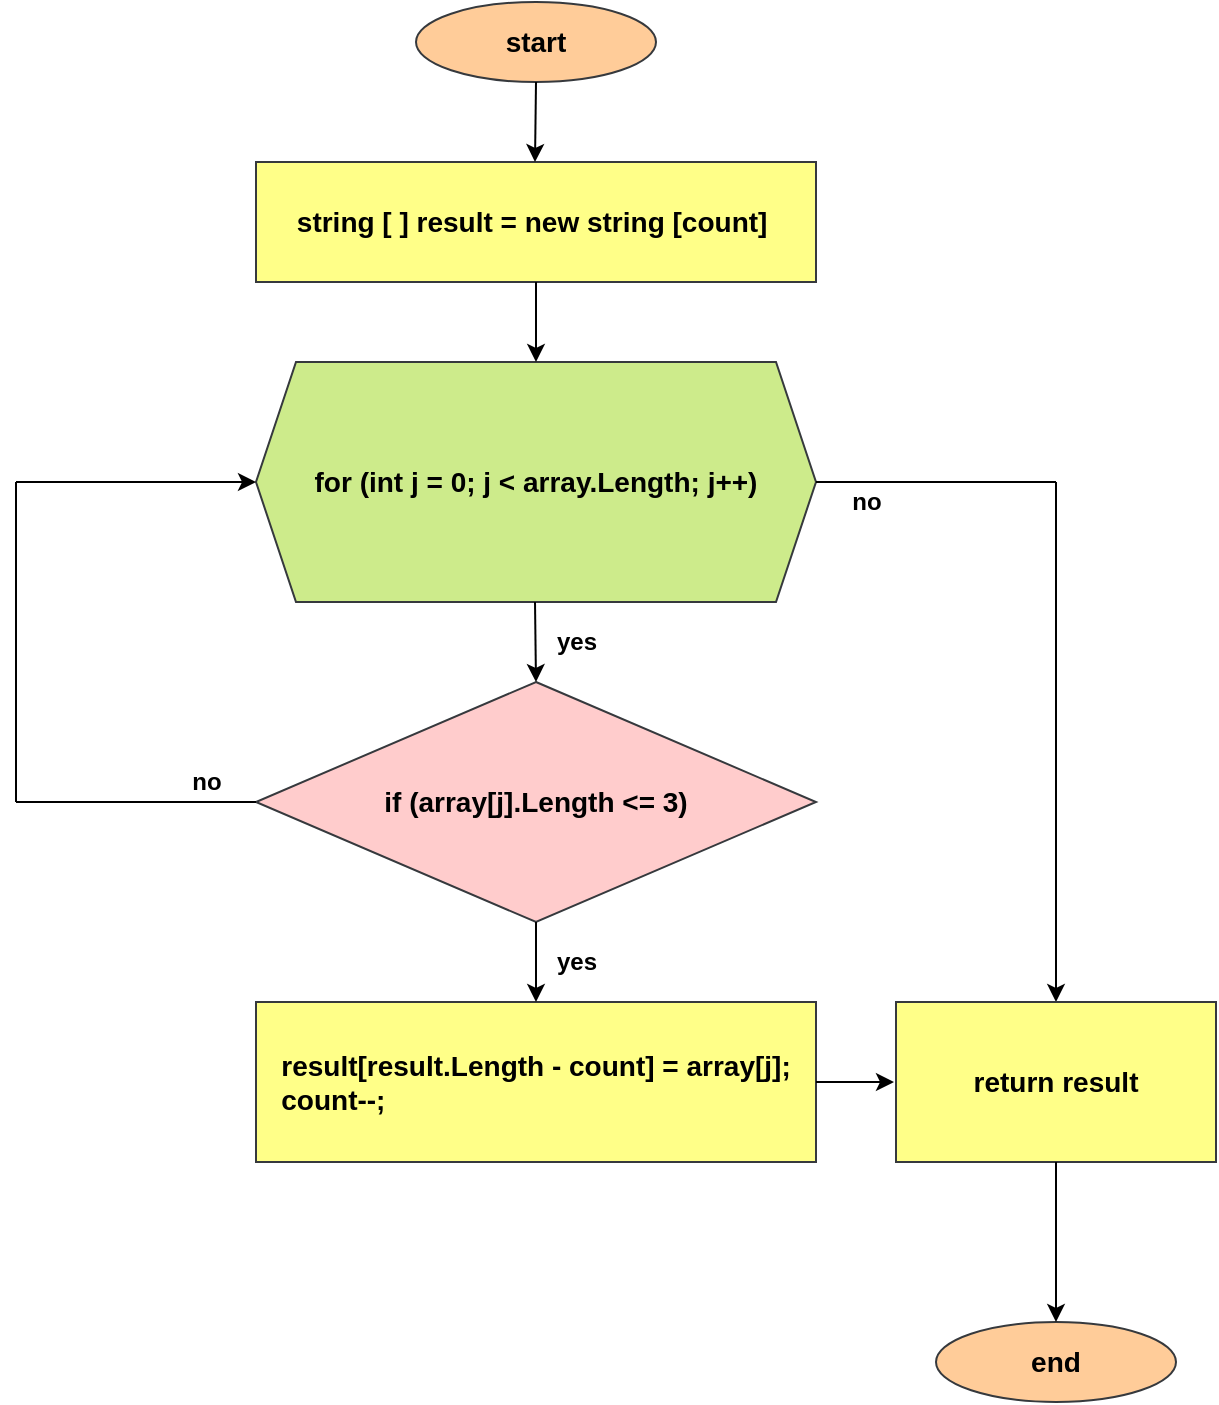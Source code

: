 <mxfile version="20.0.1" type="device"><diagram id="gLTeL3trKuK5Da0EvDva" name="Page-1"><mxGraphModel dx="878" dy="395" grid="1" gridSize="10" guides="1" tooltips="1" connect="1" arrows="1" fold="1" page="1" pageScale="1" pageWidth="827" pageHeight="1169" math="0" shadow="0"><root><mxCell id="0"/><mxCell id="1" parent="0"/><mxCell id="qCx39UWhdvvCooYfOLTz-1" value="&lt;b&gt;&lt;font style=&quot;font-size: 14px;&quot;&gt;start&lt;/font&gt;&lt;/b&gt;" style="ellipse;whiteSpace=wrap;html=1;fillColor=#ffcc99;strokeColor=#36393d;" vertex="1" parent="1"><mxGeometry x="360" y="20" width="120" height="40" as="geometry"/></mxCell><mxCell id="qCx39UWhdvvCooYfOLTz-2" value="&lt;b&gt;&lt;font style=&quot;font-size: 14px;&quot;&gt;end&lt;/font&gt;&lt;/b&gt;" style="ellipse;whiteSpace=wrap;html=1;fillColor=#ffcc99;strokeColor=#36393d;" vertex="1" parent="1"><mxGeometry x="620" y="680" width="120" height="40" as="geometry"/></mxCell><mxCell id="qCx39UWhdvvCooYfOLTz-3" value="&lt;b&gt;&lt;font style=&quot;font-size: 14px;&quot;&gt;string [ ] result = new string [count]&amp;nbsp;&lt;/font&gt;&lt;/b&gt;" style="rounded=0;whiteSpace=wrap;html=1;fillColor=#ffff88;strokeColor=#36393d;" vertex="1" parent="1"><mxGeometry x="280" y="100" width="280" height="60" as="geometry"/></mxCell><mxCell id="qCx39UWhdvvCooYfOLTz-4" value="&lt;b&gt;&lt;font style=&quot;font-size: 14px;&quot;&gt;for (int j = 0; j &amp;lt; array.Length; j++)&lt;/font&gt;&lt;/b&gt;" style="shape=hexagon;perimeter=hexagonPerimeter2;whiteSpace=wrap;html=1;fixedSize=1;fillColor=#cdeb8b;strokeColor=#36393d;" vertex="1" parent="1"><mxGeometry x="280" y="200" width="280" height="120" as="geometry"/></mxCell><mxCell id="qCx39UWhdvvCooYfOLTz-5" value="&lt;b&gt;&lt;font style=&quot;font-size: 14px;&quot;&gt;if (array[j].Length &amp;lt;= 3)&lt;/font&gt;&lt;/b&gt;" style="rhombus;whiteSpace=wrap;html=1;fillColor=#ffcccc;strokeColor=#36393d;" vertex="1" parent="1"><mxGeometry x="280" y="360" width="280" height="120" as="geometry"/></mxCell><mxCell id="qCx39UWhdvvCooYfOLTz-6" value="&lt;div style=&quot;text-align: justify; font-size: 14px;&quot;&gt;&lt;b style=&quot;&quot;&gt;&lt;font style=&quot;font-size: 14px;&quot;&gt;result[result.Length - count] = array[j];&lt;/font&gt;&lt;/b&gt;&lt;/div&gt;&lt;div style=&quot;text-align: justify; font-size: 14px;&quot;&gt;&lt;b style=&quot;&quot;&gt;&lt;font style=&quot;font-size: 14px;&quot;&gt;count--;&lt;/font&gt;&lt;/b&gt;&lt;/div&gt;" style="rounded=0;whiteSpace=wrap;html=1;fillColor=#ffff88;strokeColor=#36393d;align=center;" vertex="1" parent="1"><mxGeometry x="280" y="520" width="280" height="80" as="geometry"/></mxCell><mxCell id="qCx39UWhdvvCooYfOLTz-7" value="" style="endArrow=classic;html=1;rounded=0;exitX=0.5;exitY=1;exitDx=0;exitDy=0;" edge="1" parent="1" source="qCx39UWhdvvCooYfOLTz-3"><mxGeometry width="50" height="50" relative="1" as="geometry"><mxPoint x="390" y="320" as="sourcePoint"/><mxPoint x="420" y="200" as="targetPoint"/><Array as="points"><mxPoint x="420" y="190"/></Array></mxGeometry></mxCell><mxCell id="qCx39UWhdvvCooYfOLTz-8" value="" style="endArrow=classic;html=1;rounded=0;entryX=0.5;entryY=0;entryDx=0;entryDy=0;exitX=0.5;exitY=1;exitDx=0;exitDy=0;" edge="1" parent="1" source="qCx39UWhdvvCooYfOLTz-1"><mxGeometry width="50" height="50" relative="1" as="geometry"><mxPoint x="420" y="70" as="sourcePoint"/><mxPoint x="419.5" y="100" as="targetPoint"/></mxGeometry></mxCell><mxCell id="qCx39UWhdvvCooYfOLTz-9" value="" style="endArrow=classic;html=1;rounded=0;exitX=0.5;exitY=1;exitDx=0;exitDy=0;" edge="1" parent="1"><mxGeometry width="50" height="50" relative="1" as="geometry"><mxPoint x="419.5" y="320" as="sourcePoint"/><mxPoint x="420" y="360" as="targetPoint"/></mxGeometry></mxCell><mxCell id="qCx39UWhdvvCooYfOLTz-10" value="" style="endArrow=classic;html=1;rounded=0;exitX=0.5;exitY=1;exitDx=0;exitDy=0;" edge="1" parent="1" source="qCx39UWhdvvCooYfOLTz-5"><mxGeometry width="50" height="50" relative="1" as="geometry"><mxPoint x="420" y="490" as="sourcePoint"/><mxPoint x="420" y="520" as="targetPoint"/></mxGeometry></mxCell><mxCell id="qCx39UWhdvvCooYfOLTz-12" value="yes" style="text;html=1;align=center;verticalAlign=middle;resizable=0;points=[];autosize=1;strokeColor=none;fillColor=none;fontStyle=1" vertex="1" parent="1"><mxGeometry x="420" y="330" width="40" height="20" as="geometry"/></mxCell><mxCell id="qCx39UWhdvvCooYfOLTz-13" value="" style="endArrow=classic;html=1;rounded=0;" edge="1" parent="1"><mxGeometry width="50" height="50" relative="1" as="geometry"><mxPoint x="160" y="260" as="sourcePoint"/><mxPoint x="280" y="260" as="targetPoint"/></mxGeometry></mxCell><mxCell id="qCx39UWhdvvCooYfOLTz-15" value="" style="endArrow=none;html=1;rounded=0;" edge="1" parent="1"><mxGeometry width="50" height="50" relative="1" as="geometry"><mxPoint x="160" y="420" as="sourcePoint"/><mxPoint x="160" y="260" as="targetPoint"/></mxGeometry></mxCell><mxCell id="qCx39UWhdvvCooYfOLTz-16" value="no" style="text;html=1;align=center;verticalAlign=middle;resizable=0;points=[];autosize=1;strokeColor=none;fillColor=none;fontStyle=1" vertex="1" parent="1"><mxGeometry x="240" y="400" width="30" height="20" as="geometry"/></mxCell><mxCell id="qCx39UWhdvvCooYfOLTz-17" value="yes" style="text;html=1;align=center;verticalAlign=middle;resizable=0;points=[];autosize=1;strokeColor=none;fillColor=none;fontStyle=1" vertex="1" parent="1"><mxGeometry x="420" y="490" width="40" height="20" as="geometry"/></mxCell><mxCell id="qCx39UWhdvvCooYfOLTz-19" value="no" style="text;html=1;align=center;verticalAlign=middle;resizable=0;points=[];autosize=1;strokeColor=none;fillColor=none;fontStyle=1" vertex="1" parent="1"><mxGeometry x="570" y="260" width="30" height="20" as="geometry"/></mxCell><mxCell id="qCx39UWhdvvCooYfOLTz-20" value="" style="endArrow=classic;html=1;rounded=0;entryX=0.5;entryY=0;entryDx=0;entryDy=0;" edge="1" parent="1" target="qCx39UWhdvvCooYfOLTz-21"><mxGeometry width="50" height="50" relative="1" as="geometry"><mxPoint x="680" y="260" as="sourcePoint"/><mxPoint x="680" y="440" as="targetPoint"/></mxGeometry></mxCell><mxCell id="qCx39UWhdvvCooYfOLTz-21" value="&lt;b&gt;&lt;font style=&quot;font-size: 14px;&quot;&gt;return result&lt;/font&gt;&lt;/b&gt;" style="rounded=0;whiteSpace=wrap;html=1;fillColor=#ffff88;strokeColor=#36393d;" vertex="1" parent="1"><mxGeometry x="600" y="520" width="160" height="80" as="geometry"/></mxCell><mxCell id="qCx39UWhdvvCooYfOLTz-22" value="" style="endArrow=none;html=1;rounded=0;" edge="1" parent="1"><mxGeometry width="50" height="50" relative="1" as="geometry"><mxPoint x="280" y="420" as="sourcePoint"/><mxPoint x="160" y="420" as="targetPoint"/></mxGeometry></mxCell><mxCell id="qCx39UWhdvvCooYfOLTz-23" value="" style="endArrow=none;html=1;rounded=0;exitX=0;exitY=0.5;exitDx=0;exitDy=0;" edge="1" parent="1"><mxGeometry width="50" height="50" relative="1" as="geometry"><mxPoint x="680" y="260" as="sourcePoint"/><mxPoint x="560" y="260" as="targetPoint"/></mxGeometry></mxCell><mxCell id="qCx39UWhdvvCooYfOLTz-26" value="" style="endArrow=classic;html=1;rounded=0;exitX=1;exitY=0.5;exitDx=0;exitDy=0;" edge="1" parent="1" source="qCx39UWhdvvCooYfOLTz-6"><mxGeometry width="50" height="50" relative="1" as="geometry"><mxPoint x="599" y="520" as="sourcePoint"/><mxPoint x="599" y="560" as="targetPoint"/></mxGeometry></mxCell><mxCell id="qCx39UWhdvvCooYfOLTz-27" value="" style="endArrow=classic;html=1;rounded=0;exitX=0.5;exitY=1;exitDx=0;exitDy=0;" edge="1" parent="1" source="qCx39UWhdvvCooYfOLTz-21"><mxGeometry width="50" height="50" relative="1" as="geometry"><mxPoint x="680" y="680" as="sourcePoint"/><mxPoint x="680" y="680" as="targetPoint"/><Array as="points"/></mxGeometry></mxCell></root></mxGraphModel></diagram></mxfile>